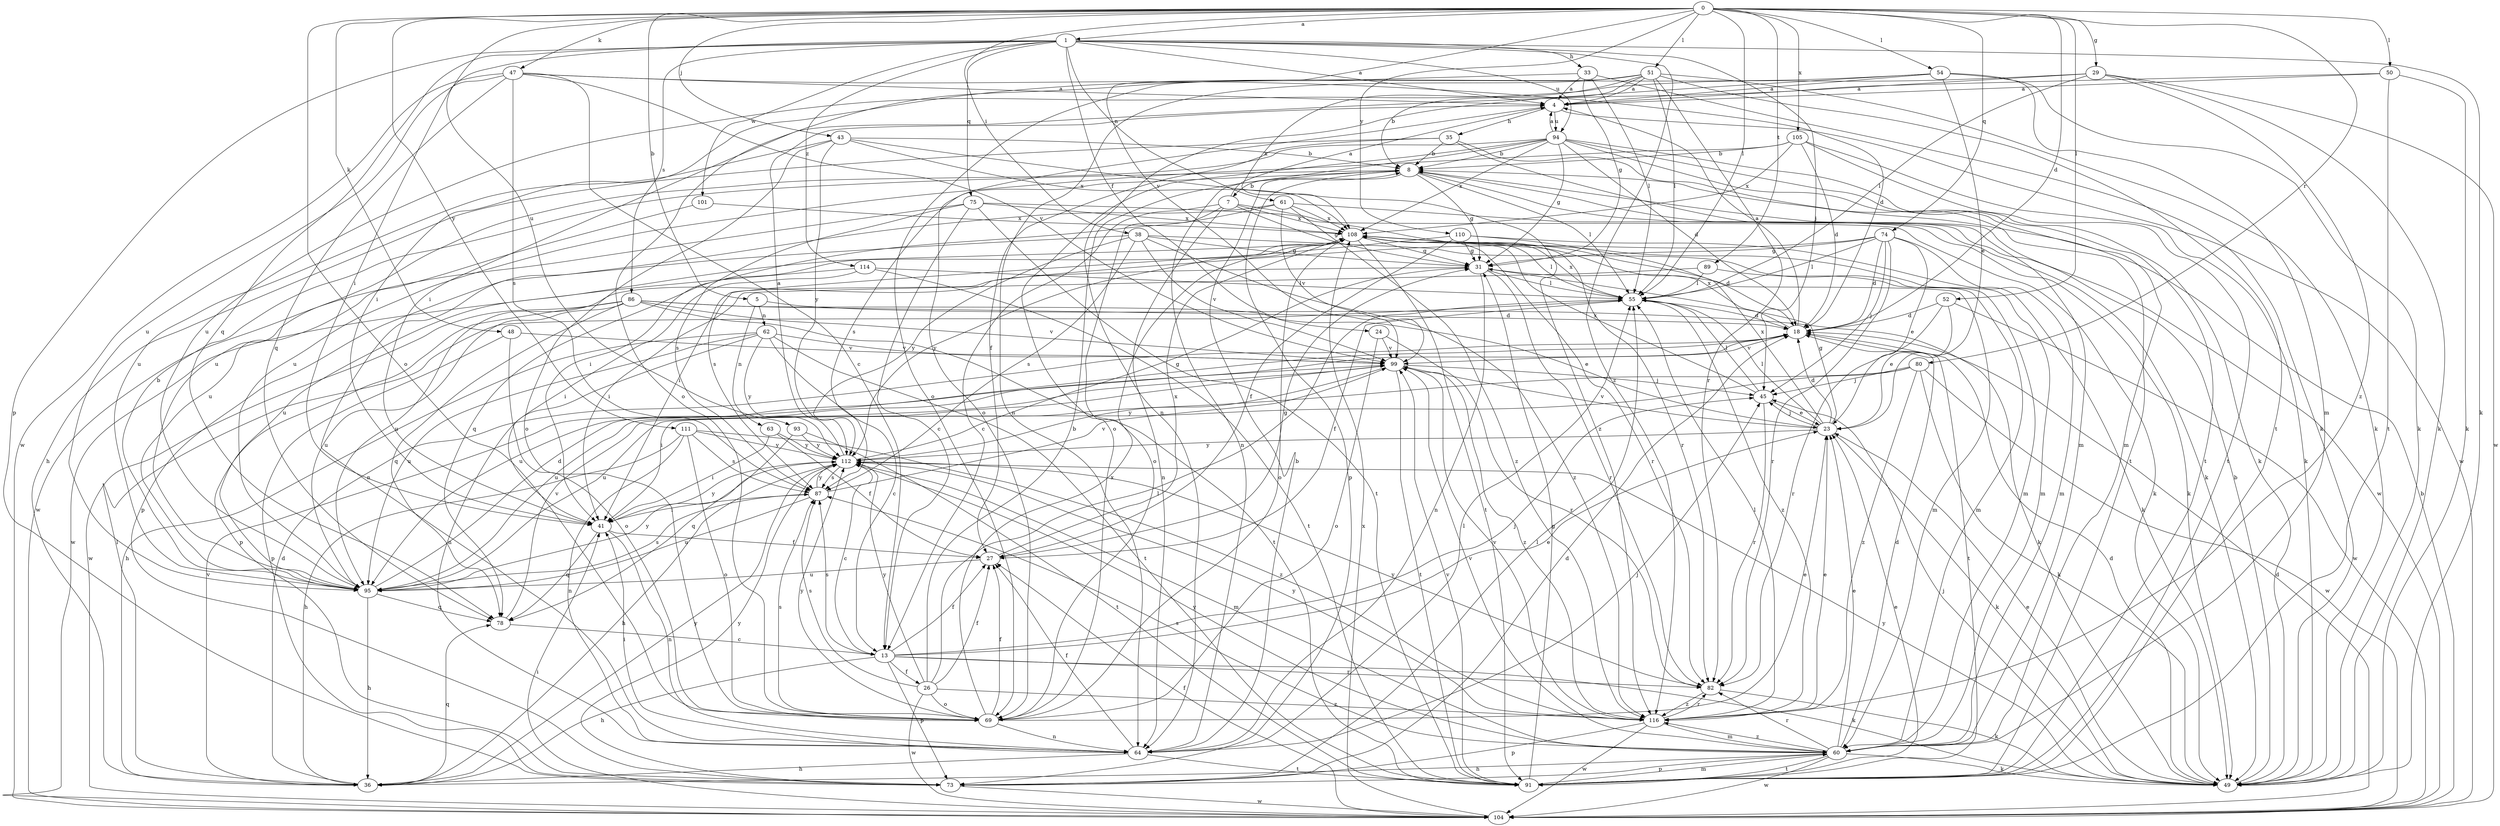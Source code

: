 strict digraph  {
0;
1;
4;
5;
7;
8;
13;
18;
23;
24;
26;
27;
29;
31;
33;
35;
36;
38;
41;
43;
45;
47;
48;
49;
50;
51;
52;
54;
55;
60;
61;
62;
63;
64;
69;
73;
74;
75;
78;
80;
82;
86;
87;
89;
91;
93;
94;
95;
99;
101;
104;
105;
108;
110;
111;
112;
114;
116;
0 -> 1  [label=a];
0 -> 5  [label=b];
0 -> 18  [label=d];
0 -> 29  [label=g];
0 -> 38  [label=i];
0 -> 43  [label=j];
0 -> 47  [label=k];
0 -> 48  [label=k];
0 -> 50  [label=l];
0 -> 51  [label=l];
0 -> 52  [label=l];
0 -> 54  [label=l];
0 -> 55  [label=l];
0 -> 69  [label=o];
0 -> 74  [label=q];
0 -> 80  [label=r];
0 -> 89  [label=t];
0 -> 93  [label=u];
0 -> 99  [label=v];
0 -> 105  [label=x];
0 -> 110  [label=y];
0 -> 111  [label=y];
1 -> 4  [label=a];
1 -> 24  [label=f];
1 -> 33  [label=h];
1 -> 41  [label=i];
1 -> 45  [label=j];
1 -> 49  [label=k];
1 -> 61  [label=n];
1 -> 73  [label=p];
1 -> 75  [label=q];
1 -> 78  [label=q];
1 -> 86  [label=s];
1 -> 94  [label=u];
1 -> 101  [label=w];
1 -> 114  [label=z];
1 -> 116  [label=z];
4 -> 35  [label=h];
4 -> 69  [label=o];
4 -> 94  [label=u];
4 -> 104  [label=w];
5 -> 49  [label=k];
5 -> 62  [label=n];
5 -> 63  [label=n];
7 -> 4  [label=a];
7 -> 13  [label=c];
7 -> 31  [label=g];
7 -> 64  [label=n];
7 -> 69  [label=o];
7 -> 82  [label=r];
7 -> 108  [label=x];
8 -> 7  [label=b];
8 -> 31  [label=g];
8 -> 49  [label=k];
8 -> 55  [label=l];
8 -> 73  [label=p];
8 -> 87  [label=s];
8 -> 104  [label=w];
13 -> 23  [label=e];
13 -> 26  [label=f];
13 -> 27  [label=f];
13 -> 36  [label=h];
13 -> 45  [label=j];
13 -> 49  [label=k];
13 -> 73  [label=p];
13 -> 82  [label=r];
13 -> 87  [label=s];
18 -> 4  [label=a];
18 -> 91  [label=t];
18 -> 95  [label=u];
18 -> 99  [label=v];
18 -> 108  [label=x];
23 -> 18  [label=d];
23 -> 31  [label=g];
23 -> 45  [label=j];
23 -> 49  [label=k];
23 -> 55  [label=l];
23 -> 99  [label=v];
23 -> 108  [label=x];
23 -> 112  [label=y];
24 -> 69  [label=o];
24 -> 82  [label=r];
24 -> 99  [label=v];
26 -> 8  [label=b];
26 -> 27  [label=f];
26 -> 55  [label=l];
26 -> 69  [label=o];
26 -> 87  [label=s];
26 -> 104  [label=w];
26 -> 112  [label=y];
26 -> 116  [label=z];
27 -> 31  [label=g];
27 -> 95  [label=u];
27 -> 108  [label=x];
29 -> 4  [label=a];
29 -> 49  [label=k];
29 -> 55  [label=l];
29 -> 95  [label=u];
29 -> 104  [label=w];
29 -> 116  [label=z];
31 -> 55  [label=l];
31 -> 60  [label=m];
31 -> 64  [label=n];
31 -> 82  [label=r];
31 -> 95  [label=u];
33 -> 4  [label=a];
33 -> 31  [label=g];
33 -> 49  [label=k];
33 -> 55  [label=l];
33 -> 69  [label=o];
35 -> 8  [label=b];
35 -> 27  [label=f];
35 -> 36  [label=h];
35 -> 60  [label=m];
35 -> 91  [label=t];
36 -> 18  [label=d];
36 -> 55  [label=l];
36 -> 78  [label=q];
36 -> 99  [label=v];
36 -> 112  [label=y];
38 -> 31  [label=g];
38 -> 60  [label=m];
38 -> 73  [label=p];
38 -> 87  [label=s];
38 -> 99  [label=v];
38 -> 112  [label=y];
38 -> 116  [label=z];
41 -> 27  [label=f];
41 -> 64  [label=n];
41 -> 78  [label=q];
41 -> 112  [label=y];
43 -> 8  [label=b];
43 -> 69  [label=o];
43 -> 95  [label=u];
43 -> 108  [label=x];
43 -> 112  [label=y];
43 -> 116  [label=z];
45 -> 23  [label=e];
45 -> 55  [label=l];
45 -> 82  [label=r];
45 -> 108  [label=x];
47 -> 4  [label=a];
47 -> 13  [label=c];
47 -> 18  [label=d];
47 -> 78  [label=q];
47 -> 87  [label=s];
47 -> 95  [label=u];
47 -> 99  [label=v];
47 -> 104  [label=w];
48 -> 69  [label=o];
48 -> 73  [label=p];
48 -> 99  [label=v];
49 -> 8  [label=b];
49 -> 18  [label=d];
49 -> 23  [label=e];
49 -> 45  [label=j];
49 -> 112  [label=y];
50 -> 4  [label=a];
50 -> 41  [label=i];
50 -> 49  [label=k];
50 -> 91  [label=t];
51 -> 4  [label=a];
51 -> 8  [label=b];
51 -> 49  [label=k];
51 -> 55  [label=l];
51 -> 64  [label=n];
51 -> 69  [label=o];
51 -> 82  [label=r];
51 -> 91  [label=t];
51 -> 108  [label=x];
52 -> 18  [label=d];
52 -> 23  [label=e];
52 -> 82  [label=r];
52 -> 104  [label=w];
54 -> 4  [label=a];
54 -> 23  [label=e];
54 -> 41  [label=i];
54 -> 49  [label=k];
54 -> 60  [label=m];
54 -> 64  [label=n];
55 -> 18  [label=d];
55 -> 27  [label=f];
55 -> 108  [label=x];
55 -> 116  [label=z];
60 -> 18  [label=d];
60 -> 23  [label=e];
60 -> 36  [label=h];
60 -> 49  [label=k];
60 -> 73  [label=p];
60 -> 82  [label=r];
60 -> 87  [label=s];
60 -> 91  [label=t];
60 -> 99  [label=v];
60 -> 104  [label=w];
60 -> 112  [label=y];
60 -> 116  [label=z];
61 -> 41  [label=i];
61 -> 49  [label=k];
61 -> 64  [label=n];
61 -> 99  [label=v];
61 -> 108  [label=x];
61 -> 116  [label=z];
62 -> 13  [label=c];
62 -> 36  [label=h];
62 -> 64  [label=n];
62 -> 91  [label=t];
62 -> 95  [label=u];
62 -> 99  [label=v];
62 -> 112  [label=y];
63 -> 27  [label=f];
63 -> 41  [label=i];
63 -> 112  [label=y];
64 -> 8  [label=b];
64 -> 27  [label=f];
64 -> 36  [label=h];
64 -> 41  [label=i];
64 -> 45  [label=j];
64 -> 55  [label=l];
64 -> 91  [label=t];
69 -> 23  [label=e];
69 -> 27  [label=f];
69 -> 64  [label=n];
69 -> 87  [label=s];
69 -> 108  [label=x];
69 -> 112  [label=y];
73 -> 18  [label=d];
73 -> 55  [label=l];
73 -> 104  [label=w];
73 -> 112  [label=y];
74 -> 18  [label=d];
74 -> 23  [label=e];
74 -> 31  [label=g];
74 -> 41  [label=i];
74 -> 45  [label=j];
74 -> 55  [label=l];
74 -> 60  [label=m];
74 -> 82  [label=r];
75 -> 13  [label=c];
75 -> 49  [label=k];
75 -> 87  [label=s];
75 -> 91  [label=t];
75 -> 104  [label=w];
75 -> 108  [label=x];
78 -> 13  [label=c];
78 -> 99  [label=v];
80 -> 41  [label=i];
80 -> 45  [label=j];
80 -> 49  [label=k];
80 -> 95  [label=u];
80 -> 104  [label=w];
80 -> 116  [label=z];
82 -> 49  [label=k];
82 -> 112  [label=y];
82 -> 116  [label=z];
86 -> 18  [label=d];
86 -> 23  [label=e];
86 -> 73  [label=p];
86 -> 78  [label=q];
86 -> 91  [label=t];
86 -> 95  [label=u];
86 -> 99  [label=v];
86 -> 104  [label=w];
87 -> 41  [label=i];
87 -> 95  [label=u];
87 -> 99  [label=v];
87 -> 112  [label=y];
89 -> 41  [label=i];
89 -> 55  [label=l];
89 -> 60  [label=m];
91 -> 23  [label=e];
91 -> 31  [label=g];
91 -> 60  [label=m];
91 -> 99  [label=v];
93 -> 78  [label=q];
93 -> 91  [label=t];
93 -> 112  [label=y];
94 -> 4  [label=a];
94 -> 8  [label=b];
94 -> 18  [label=d];
94 -> 31  [label=g];
94 -> 49  [label=k];
94 -> 60  [label=m];
94 -> 64  [label=n];
94 -> 69  [label=o];
94 -> 91  [label=t];
94 -> 95  [label=u];
94 -> 108  [label=x];
95 -> 8  [label=b];
95 -> 18  [label=d];
95 -> 36  [label=h];
95 -> 78  [label=q];
95 -> 87  [label=s];
95 -> 112  [label=y];
99 -> 45  [label=j];
99 -> 91  [label=t];
99 -> 95  [label=u];
99 -> 112  [label=y];
99 -> 116  [label=z];
101 -> 95  [label=u];
101 -> 108  [label=x];
104 -> 8  [label=b];
104 -> 18  [label=d];
104 -> 27  [label=f];
104 -> 41  [label=i];
104 -> 108  [label=x];
105 -> 8  [label=b];
105 -> 18  [label=d];
105 -> 49  [label=k];
105 -> 91  [label=t];
105 -> 95  [label=u];
105 -> 108  [label=x];
108 -> 31  [label=g];
108 -> 55  [label=l];
108 -> 60  [label=m];
108 -> 69  [label=o];
108 -> 78  [label=q];
108 -> 82  [label=r];
108 -> 91  [label=t];
108 -> 95  [label=u];
108 -> 112  [label=y];
110 -> 18  [label=d];
110 -> 27  [label=f];
110 -> 31  [label=g];
110 -> 49  [label=k];
110 -> 87  [label=s];
111 -> 36  [label=h];
111 -> 64  [label=n];
111 -> 69  [label=o];
111 -> 87  [label=s];
111 -> 112  [label=y];
111 -> 116  [label=z];
112 -> 4  [label=a];
112 -> 13  [label=c];
112 -> 31  [label=g];
112 -> 36  [label=h];
112 -> 60  [label=m];
112 -> 87  [label=s];
114 -> 41  [label=i];
114 -> 55  [label=l];
114 -> 91  [label=t];
114 -> 104  [label=w];
116 -> 23  [label=e];
116 -> 55  [label=l];
116 -> 60  [label=m];
116 -> 73  [label=p];
116 -> 82  [label=r];
116 -> 99  [label=v];
116 -> 104  [label=w];
116 -> 112  [label=y];
}
